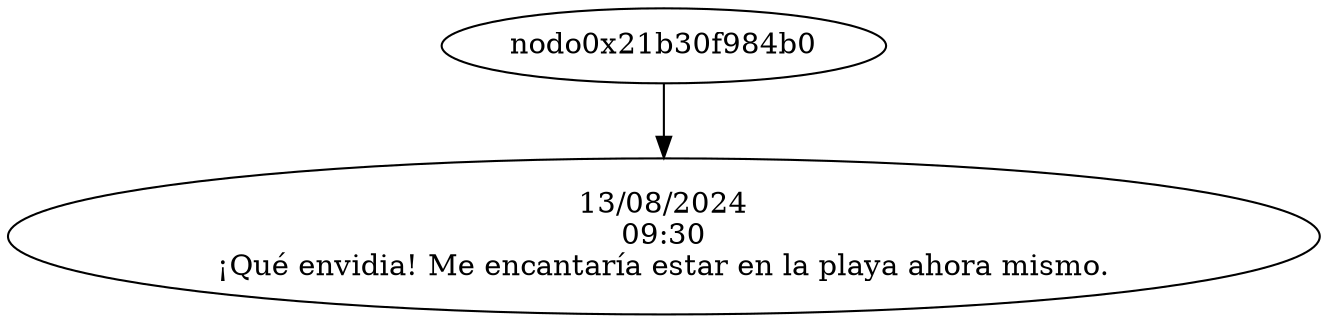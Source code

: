 digraph G {
llave0x21b30ed9000 [label="13/08/2024\n09:30\n¡Qué envidia! Me encantaría estar en la playa ahora mismo."];
nodo0x21b30f984b0 -> llave0x21b30ed9000;
}
